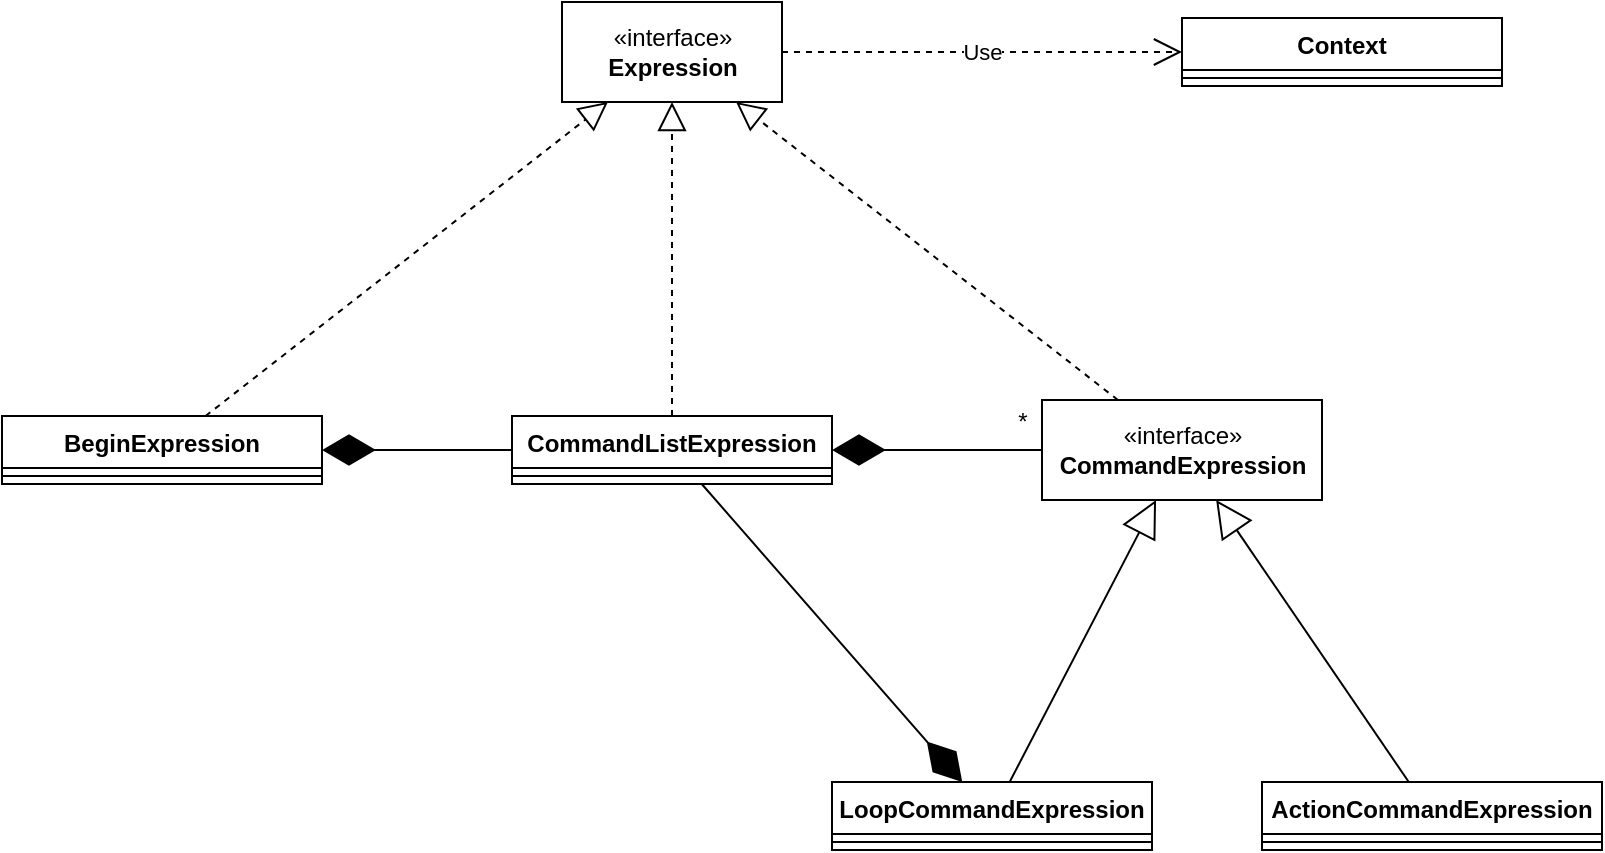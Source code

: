 <mxfile version="20.8.10" type="device"><diagram name="Page-1" id="xiYjzmudk3U150mTGKBy"><mxGraphModel dx="1868" dy="1466" grid="1" gridSize="10" guides="1" tooltips="1" connect="1" arrows="1" fold="1" page="1" pageScale="1" pageWidth="850" pageHeight="1100" math="0" shadow="0"><root><mxCell id="0"/><mxCell id="1" parent="0"/><mxCell id="ByZItdzHd-WmDH90Drso-1" value="«interface»&lt;br&gt;&lt;b&gt;Expression&lt;/b&gt;" style="html=1;" vertex="1" parent="1"><mxGeometry x="-40" y="300" width="110" height="50" as="geometry"/></mxCell><mxCell id="ByZItdzHd-WmDH90Drso-3" value="BeginExpression" style="swimlane;fontStyle=1;align=center;verticalAlign=top;childLayout=stackLayout;horizontal=1;startSize=26;horizontalStack=0;resizeParent=1;resizeParentMax=0;resizeLast=0;collapsible=1;marginBottom=0;" vertex="1" parent="1"><mxGeometry x="-320" y="507" width="160" height="34" as="geometry"/></mxCell><mxCell id="ByZItdzHd-WmDH90Drso-5" value="" style="line;strokeWidth=1;fillColor=none;align=left;verticalAlign=middle;spacingTop=-1;spacingLeft=3;spacingRight=3;rotatable=0;labelPosition=right;points=[];portConstraint=eastwest;strokeColor=inherit;" vertex="1" parent="ByZItdzHd-WmDH90Drso-3"><mxGeometry y="26" width="160" height="8" as="geometry"/></mxCell><mxCell id="ByZItdzHd-WmDH90Drso-7" value="CommandListExpression" style="swimlane;fontStyle=1;align=center;verticalAlign=top;childLayout=stackLayout;horizontal=1;startSize=26;horizontalStack=0;resizeParent=1;resizeParentMax=0;resizeLast=0;collapsible=1;marginBottom=0;" vertex="1" parent="1"><mxGeometry x="-65" y="507" width="160" height="34" as="geometry"/></mxCell><mxCell id="ByZItdzHd-WmDH90Drso-8" value="" style="line;strokeWidth=1;fillColor=none;align=left;verticalAlign=middle;spacingTop=-1;spacingLeft=3;spacingRight=3;rotatable=0;labelPosition=right;points=[];portConstraint=eastwest;strokeColor=inherit;" vertex="1" parent="ByZItdzHd-WmDH90Drso-7"><mxGeometry y="26" width="160" height="8" as="geometry"/></mxCell><mxCell id="ByZItdzHd-WmDH90Drso-11" value="LoopCommandExpression" style="swimlane;fontStyle=1;align=center;verticalAlign=top;childLayout=stackLayout;horizontal=1;startSize=26;horizontalStack=0;resizeParent=1;resizeParentMax=0;resizeLast=0;collapsible=1;marginBottom=0;" vertex="1" parent="1"><mxGeometry x="95" y="690" width="160" height="34" as="geometry"/></mxCell><mxCell id="ByZItdzHd-WmDH90Drso-12" value="" style="line;strokeWidth=1;fillColor=none;align=left;verticalAlign=middle;spacingTop=-1;spacingLeft=3;spacingRight=3;rotatable=0;labelPosition=right;points=[];portConstraint=eastwest;strokeColor=inherit;" vertex="1" parent="ByZItdzHd-WmDH90Drso-11"><mxGeometry y="26" width="160" height="8" as="geometry"/></mxCell><mxCell id="ByZItdzHd-WmDH90Drso-13" value="ActionCommandExpression" style="swimlane;fontStyle=1;align=center;verticalAlign=top;childLayout=stackLayout;horizontal=1;startSize=26;horizontalStack=0;resizeParent=1;resizeParentMax=0;resizeLast=0;collapsible=1;marginBottom=0;" vertex="1" parent="1"><mxGeometry x="310" y="690" width="170" height="34" as="geometry"/></mxCell><mxCell id="ByZItdzHd-WmDH90Drso-14" value="" style="line;strokeWidth=1;fillColor=none;align=left;verticalAlign=middle;spacingTop=-1;spacingLeft=3;spacingRight=3;rotatable=0;labelPosition=right;points=[];portConstraint=eastwest;strokeColor=inherit;" vertex="1" parent="ByZItdzHd-WmDH90Drso-13"><mxGeometry y="26" width="170" height="8" as="geometry"/></mxCell><mxCell id="ByZItdzHd-WmDH90Drso-15" value="" style="endArrow=block;dashed=1;endFill=0;endSize=12;html=1;rounded=0;" edge="1" parent="1" source="ByZItdzHd-WmDH90Drso-3" target="ByZItdzHd-WmDH90Drso-1"><mxGeometry width="160" relative="1" as="geometry"><mxPoint x="-20" y="740" as="sourcePoint"/><mxPoint x="140" y="740" as="targetPoint"/></mxGeometry></mxCell><mxCell id="ByZItdzHd-WmDH90Drso-16" value="" style="endArrow=block;dashed=1;endFill=0;endSize=12;html=1;rounded=0;" edge="1" parent="1" source="ByZItdzHd-WmDH90Drso-7" target="ByZItdzHd-WmDH90Drso-1"><mxGeometry width="160" relative="1" as="geometry"><mxPoint x="-217.362" y="517" as="sourcePoint"/><mxPoint x="-8.291" y="360" as="targetPoint"/></mxGeometry></mxCell><mxCell id="ByZItdzHd-WmDH90Drso-17" value="" style="endArrow=block;dashed=1;endFill=0;endSize=12;html=1;rounded=0;" edge="1" parent="1" source="ByZItdzHd-WmDH90Drso-27" target="ByZItdzHd-WmDH90Drso-1"><mxGeometry width="160" relative="1" as="geometry"><mxPoint x="257.362" y="507" as="sourcePoint"/><mxPoint x="16.834" y="360" as="targetPoint"/></mxGeometry></mxCell><mxCell id="ByZItdzHd-WmDH90Drso-19" value="" style="endArrow=diamondThin;endFill=1;endSize=24;html=1;rounded=0;" edge="1" parent="1" source="ByZItdzHd-WmDH90Drso-27" target="ByZItdzHd-WmDH90Drso-7"><mxGeometry width="160" relative="1" as="geometry"><mxPoint x="200" y="524" as="sourcePoint"/><mxPoint x="140" y="740" as="targetPoint"/></mxGeometry></mxCell><mxCell id="ByZItdzHd-WmDH90Drso-20" value="" style="endArrow=diamondThin;endFill=1;endSize=24;html=1;rounded=0;" edge="1" parent="1" source="ByZItdzHd-WmDH90Drso-7" target="ByZItdzHd-WmDH90Drso-3"><mxGeometry width="160" relative="1" as="geometry"><mxPoint x="210" y="534" as="sourcePoint"/><mxPoint x="105" y="534" as="targetPoint"/></mxGeometry></mxCell><mxCell id="ByZItdzHd-WmDH90Drso-21" value="" style="endArrow=block;endSize=16;endFill=0;html=1;rounded=0;" edge="1" parent="1" source="ByZItdzHd-WmDH90Drso-11" target="ByZItdzHd-WmDH90Drso-27"><mxGeometry width="160" relative="1" as="geometry"><mxPoint x="-20" y="740" as="sourcePoint"/><mxPoint x="270.246" y="541" as="targetPoint"/></mxGeometry></mxCell><mxCell id="ByZItdzHd-WmDH90Drso-22" value="" style="endArrow=block;endSize=16;endFill=0;html=1;rounded=0;" edge="1" parent="1" source="ByZItdzHd-WmDH90Drso-13" target="ByZItdzHd-WmDH90Drso-27"><mxGeometry width="160" relative="1" as="geometry"><mxPoint x="90.437" y="700" as="sourcePoint"/><mxPoint x="290.683" y="541" as="targetPoint"/></mxGeometry></mxCell><mxCell id="ByZItdzHd-WmDH90Drso-23" value="" style="endArrow=diamondThin;endFill=1;endSize=24;html=1;rounded=0;" edge="1" parent="1" source="ByZItdzHd-WmDH90Drso-7" target="ByZItdzHd-WmDH90Drso-11"><mxGeometry width="160" relative="1" as="geometry"><mxPoint x="210" y="534" as="sourcePoint"/><mxPoint x="105" y="534" as="targetPoint"/></mxGeometry></mxCell><mxCell id="ByZItdzHd-WmDH90Drso-24" value="Context" style="swimlane;fontStyle=1;align=center;verticalAlign=top;childLayout=stackLayout;horizontal=1;startSize=26;horizontalStack=0;resizeParent=1;resizeParentMax=0;resizeLast=0;collapsible=1;marginBottom=0;" vertex="1" parent="1"><mxGeometry x="270" y="308" width="160" height="34" as="geometry"/></mxCell><mxCell id="ByZItdzHd-WmDH90Drso-25" value="" style="line;strokeWidth=1;fillColor=none;align=left;verticalAlign=middle;spacingTop=-1;spacingLeft=3;spacingRight=3;rotatable=0;labelPosition=right;points=[];portConstraint=eastwest;strokeColor=inherit;" vertex="1" parent="ByZItdzHd-WmDH90Drso-24"><mxGeometry y="26" width="160" height="8" as="geometry"/></mxCell><mxCell id="ByZItdzHd-WmDH90Drso-26" value="*" style="text;html=1;align=center;verticalAlign=middle;resizable=0;points=[];autosize=1;strokeColor=none;fillColor=none;" vertex="1" parent="1"><mxGeometry x="175" y="495" width="30" height="30" as="geometry"/></mxCell><mxCell id="ByZItdzHd-WmDH90Drso-27" value="«interface»&lt;br&gt;&lt;b&gt;CommandExpression&lt;/b&gt;" style="html=1;" vertex="1" parent="1"><mxGeometry x="200" y="499" width="140" height="50" as="geometry"/></mxCell><mxCell id="ByZItdzHd-WmDH90Drso-32" value="Use" style="endArrow=open;endSize=12;dashed=1;html=1;rounded=0;" edge="1" parent="1" source="ByZItdzHd-WmDH90Drso-1" target="ByZItdzHd-WmDH90Drso-24"><mxGeometry width="160" relative="1" as="geometry"><mxPoint x="-20" y="740" as="sourcePoint"/><mxPoint x="140" y="740" as="targetPoint"/></mxGeometry></mxCell></root></mxGraphModel></diagram></mxfile>